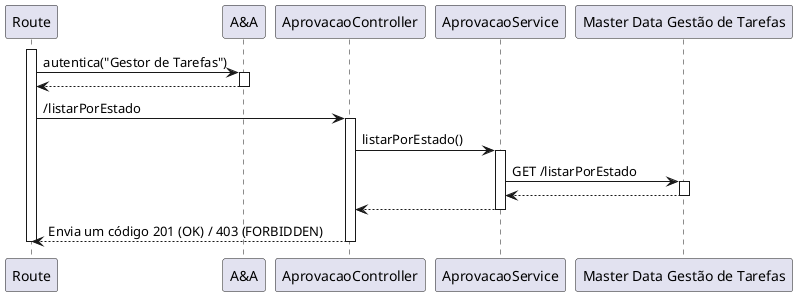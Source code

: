 @startuml vp3


participant Route as route
participant "A&A" as auth
participant AprovacaoController as ctrl
participant AprovacaoService as svc
participant "Master Data Gestão de Tarefas" as mdgt

activate route
route -> auth : autentica("Gestor de Tarefas")
activate auth
auth --> route
deactivate auth
route -> ctrl : /listarPorEstado
activate ctrl
ctrl -> svc : listarPorEstado()
activate svc
svc -> mdgt : GET /listarPorEstado
activate mdgt 
mdgt --> svc
deactivate mdgt
svc --> ctrl
deactivate svc
ctrl --> route : Envia um código 201 (OK) / 403 (FORBIDDEN)
deactivate ctrl
deactivate route



@enduml